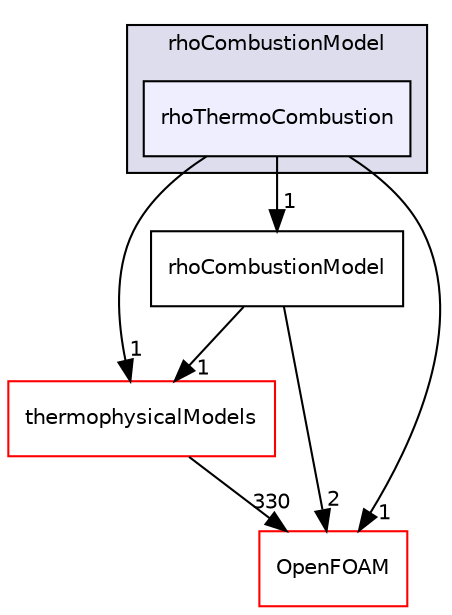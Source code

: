 digraph "src/combustionModels/rhoCombustionModel/rhoThermoCombustion" {
  bgcolor=transparent;
  compound=true
  node [ fontsize="10", fontname="Helvetica"];
  edge [ labelfontsize="10", labelfontname="Helvetica"];
  subgraph clusterdir_efa96353c8b7dae32ae84afea1b94888 {
    graph [ bgcolor="#ddddee", pencolor="black", label="rhoCombustionModel" fontname="Helvetica", fontsize="10", URL="dir_efa96353c8b7dae32ae84afea1b94888.html"]
  dir_38e48242d5b23333a8f001ead95135c0 [shape=box, label="rhoThermoCombustion", style="filled", fillcolor="#eeeeff", pencolor="black", URL="dir_38e48242d5b23333a8f001ead95135c0.html"];
  }
  dir_134e56c67252729c8fa4c397789d7ca6 [shape=box label="rhoCombustionModel" URL="dir_134e56c67252729c8fa4c397789d7ca6.html"];
  dir_2778d089ec5c4f66810b11f753867003 [shape=box label="thermophysicalModels" color="red" URL="dir_2778d089ec5c4f66810b11f753867003.html"];
  dir_c5473ff19b20e6ec4dfe5c310b3778a8 [shape=box label="OpenFOAM" color="red" URL="dir_c5473ff19b20e6ec4dfe5c310b3778a8.html"];
  dir_134e56c67252729c8fa4c397789d7ca6->dir_2778d089ec5c4f66810b11f753867003 [headlabel="1", labeldistance=1.5 headhref="dir_000764_001240.html"];
  dir_134e56c67252729c8fa4c397789d7ca6->dir_c5473ff19b20e6ec4dfe5c310b3778a8 [headlabel="2", labeldistance=1.5 headhref="dir_000764_001898.html"];
  dir_38e48242d5b23333a8f001ead95135c0->dir_134e56c67252729c8fa4c397789d7ca6 [headlabel="1", labeldistance=1.5 headhref="dir_000765_000764.html"];
  dir_38e48242d5b23333a8f001ead95135c0->dir_2778d089ec5c4f66810b11f753867003 [headlabel="1", labeldistance=1.5 headhref="dir_000765_001240.html"];
  dir_38e48242d5b23333a8f001ead95135c0->dir_c5473ff19b20e6ec4dfe5c310b3778a8 [headlabel="1", labeldistance=1.5 headhref="dir_000765_001898.html"];
  dir_2778d089ec5c4f66810b11f753867003->dir_c5473ff19b20e6ec4dfe5c310b3778a8 [headlabel="330", labeldistance=1.5 headhref="dir_001240_001898.html"];
}
